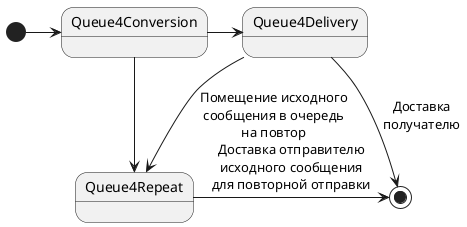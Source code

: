 @startuml

[*] -> Queue4Conversion

Queue4Conversion -> Queue4Delivery

Queue4Conversion --> Queue4Repeat
Queue4Delivery   --> Queue4Repeat : Помещение исходного\nсообщения в очередь\nна повтор

Queue4Delivery -> [*] : Доставка\nполучателю
Queue4Repeat   -> [*] : Доставка отправителю\nисходного сообщения\nдля повторной отправки

@enduml
